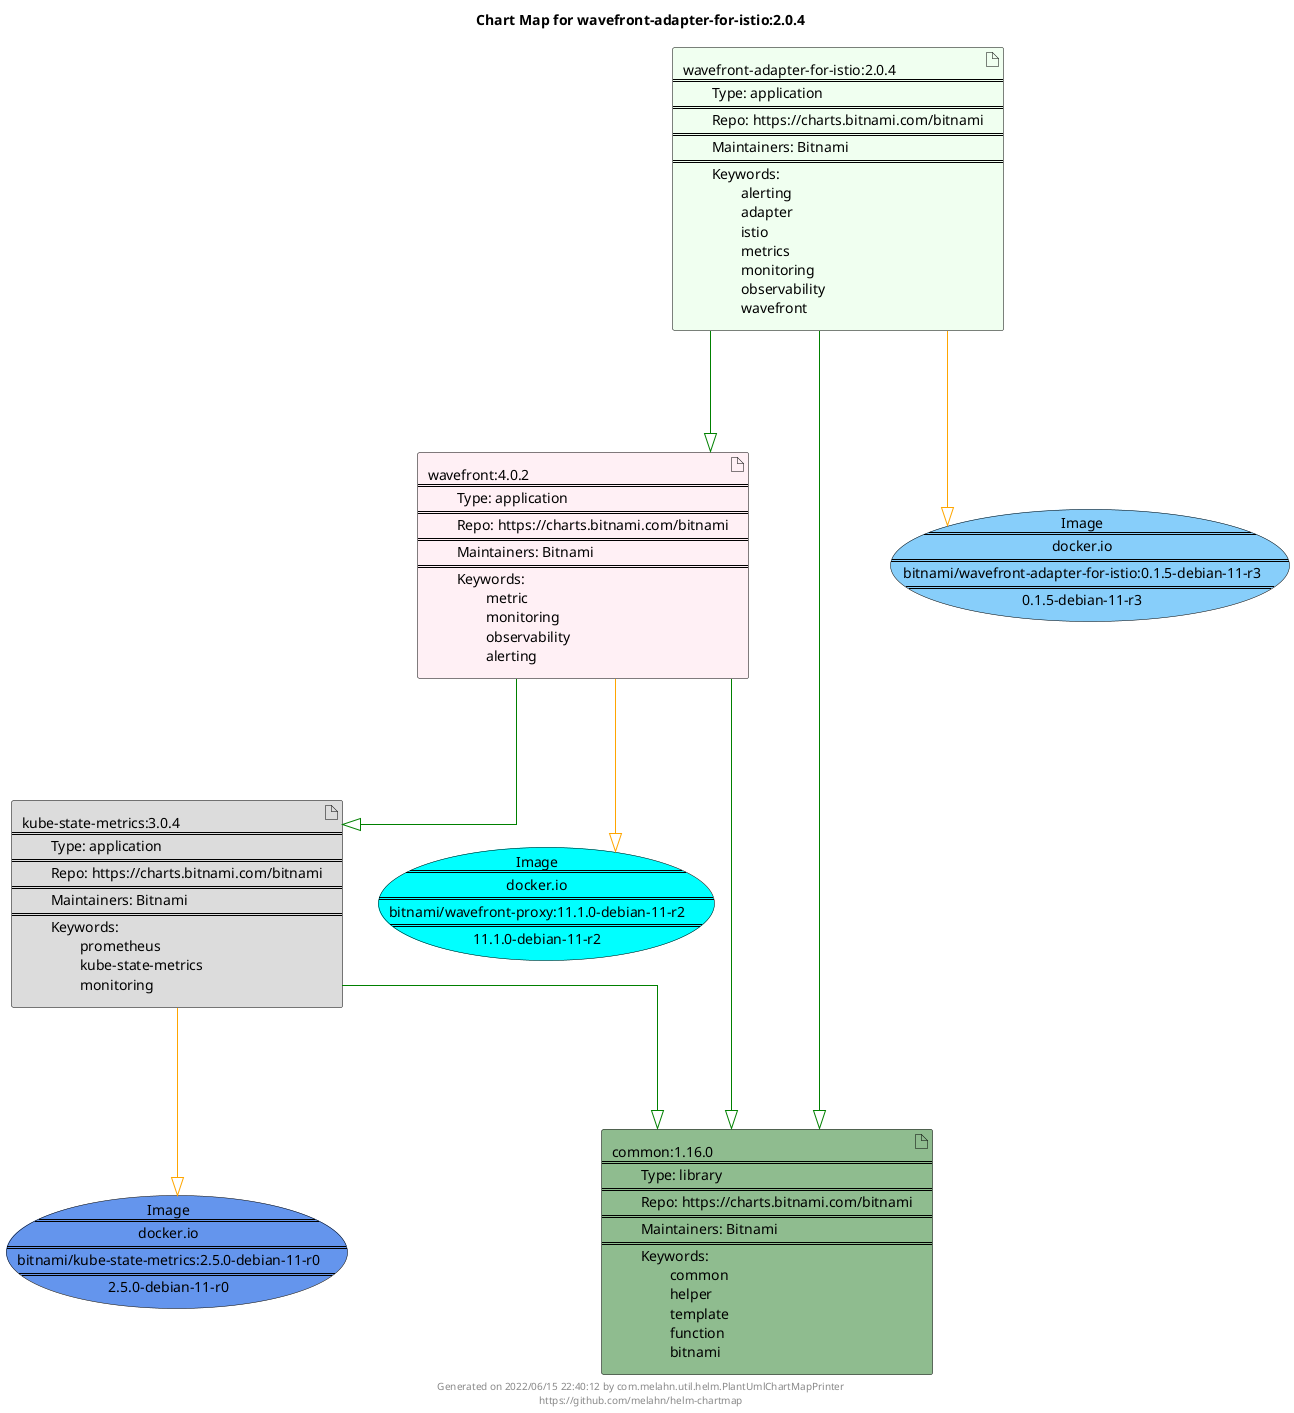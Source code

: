 @startuml
skinparam linetype ortho
skinparam backgroundColor white
skinparam usecaseBorderColor black
skinparam usecaseArrowColor LightSlateGray
skinparam artifactBorderColor black
skinparam artifactArrowColor LightSlateGray

title Chart Map for wavefront-adapter-for-istio:2.0.4

'There are 4 referenced Helm Charts
artifact "wavefront:4.0.2\n====\n\tType: application\n====\n\tRepo: https://charts.bitnami.com/bitnami\n====\n\tMaintainers: Bitnami\n====\n\tKeywords: \n\t\tmetric\n\t\tmonitoring\n\t\tobservability\n\t\talerting" as wavefront_4_0_2 #LavenderBlush
artifact "common:1.16.0\n====\n\tType: library\n====\n\tRepo: https://charts.bitnami.com/bitnami\n====\n\tMaintainers: Bitnami\n====\n\tKeywords: \n\t\tcommon\n\t\thelper\n\t\ttemplate\n\t\tfunction\n\t\tbitnami" as common_1_16_0 #DarkSeaGreen
artifact "wavefront-adapter-for-istio:2.0.4\n====\n\tType: application\n====\n\tRepo: https://charts.bitnami.com/bitnami\n====\n\tMaintainers: Bitnami\n====\n\tKeywords: \n\t\talerting\n\t\tadapter\n\t\tistio\n\t\tmetrics\n\t\tmonitoring\n\t\tobservability\n\t\twavefront" as wavefront_adapter_for_istio_2_0_4 #HoneyDew
artifact "kube-state-metrics:3.0.4\n====\n\tType: application\n====\n\tRepo: https://charts.bitnami.com/bitnami\n====\n\tMaintainers: Bitnami\n====\n\tKeywords: \n\t\tprometheus\n\t\tkube-state-metrics\n\t\tmonitoring" as kube_state_metrics_3_0_4 #Gainsboro

'There are 3 referenced Docker Images
usecase "Image\n====\ndocker.io\n====\nbitnami/wavefront-proxy:11.1.0-debian-11-r2\n====\n11.1.0-debian-11-r2" as docker_io_bitnami_wavefront_proxy_11_1_0_debian_11_r2 #Cyan
usecase "Image\n====\ndocker.io\n====\nbitnami/wavefront-adapter-for-istio:0.1.5-debian-11-r3\n====\n0.1.5-debian-11-r3" as docker_io_bitnami_wavefront_adapter_for_istio_0_1_5_debian_11_r3 #LightSkyBlue
usecase "Image\n====\ndocker.io\n====\nbitnami/kube-state-metrics:2.5.0-debian-11-r0\n====\n2.5.0-debian-11-r0" as docker_io_bitnami_kube_state_metrics_2_5_0_debian_11_r0 #CornflowerBlue

'Chart Dependencies
wavefront_adapter_for_istio_2_0_4--[#green]-|>wavefront_4_0_2
wavefront_4_0_2--[#green]-|>common_1_16_0
wavefront_4_0_2--[#green]-|>kube_state_metrics_3_0_4
kube_state_metrics_3_0_4--[#green]-|>common_1_16_0
wavefront_adapter_for_istio_2_0_4--[#green]-|>common_1_16_0
wavefront_4_0_2--[#orange]-|>docker_io_bitnami_wavefront_proxy_11_1_0_debian_11_r2
wavefront_adapter_for_istio_2_0_4--[#orange]-|>docker_io_bitnami_wavefront_adapter_for_istio_0_1_5_debian_11_r3
kube_state_metrics_3_0_4--[#orange]-|>docker_io_bitnami_kube_state_metrics_2_5_0_debian_11_r0

center footer Generated on 2022/06/15 22:40:12 by com.melahn.util.helm.PlantUmlChartMapPrinter\nhttps://github.com/melahn/helm-chartmap
@enduml
